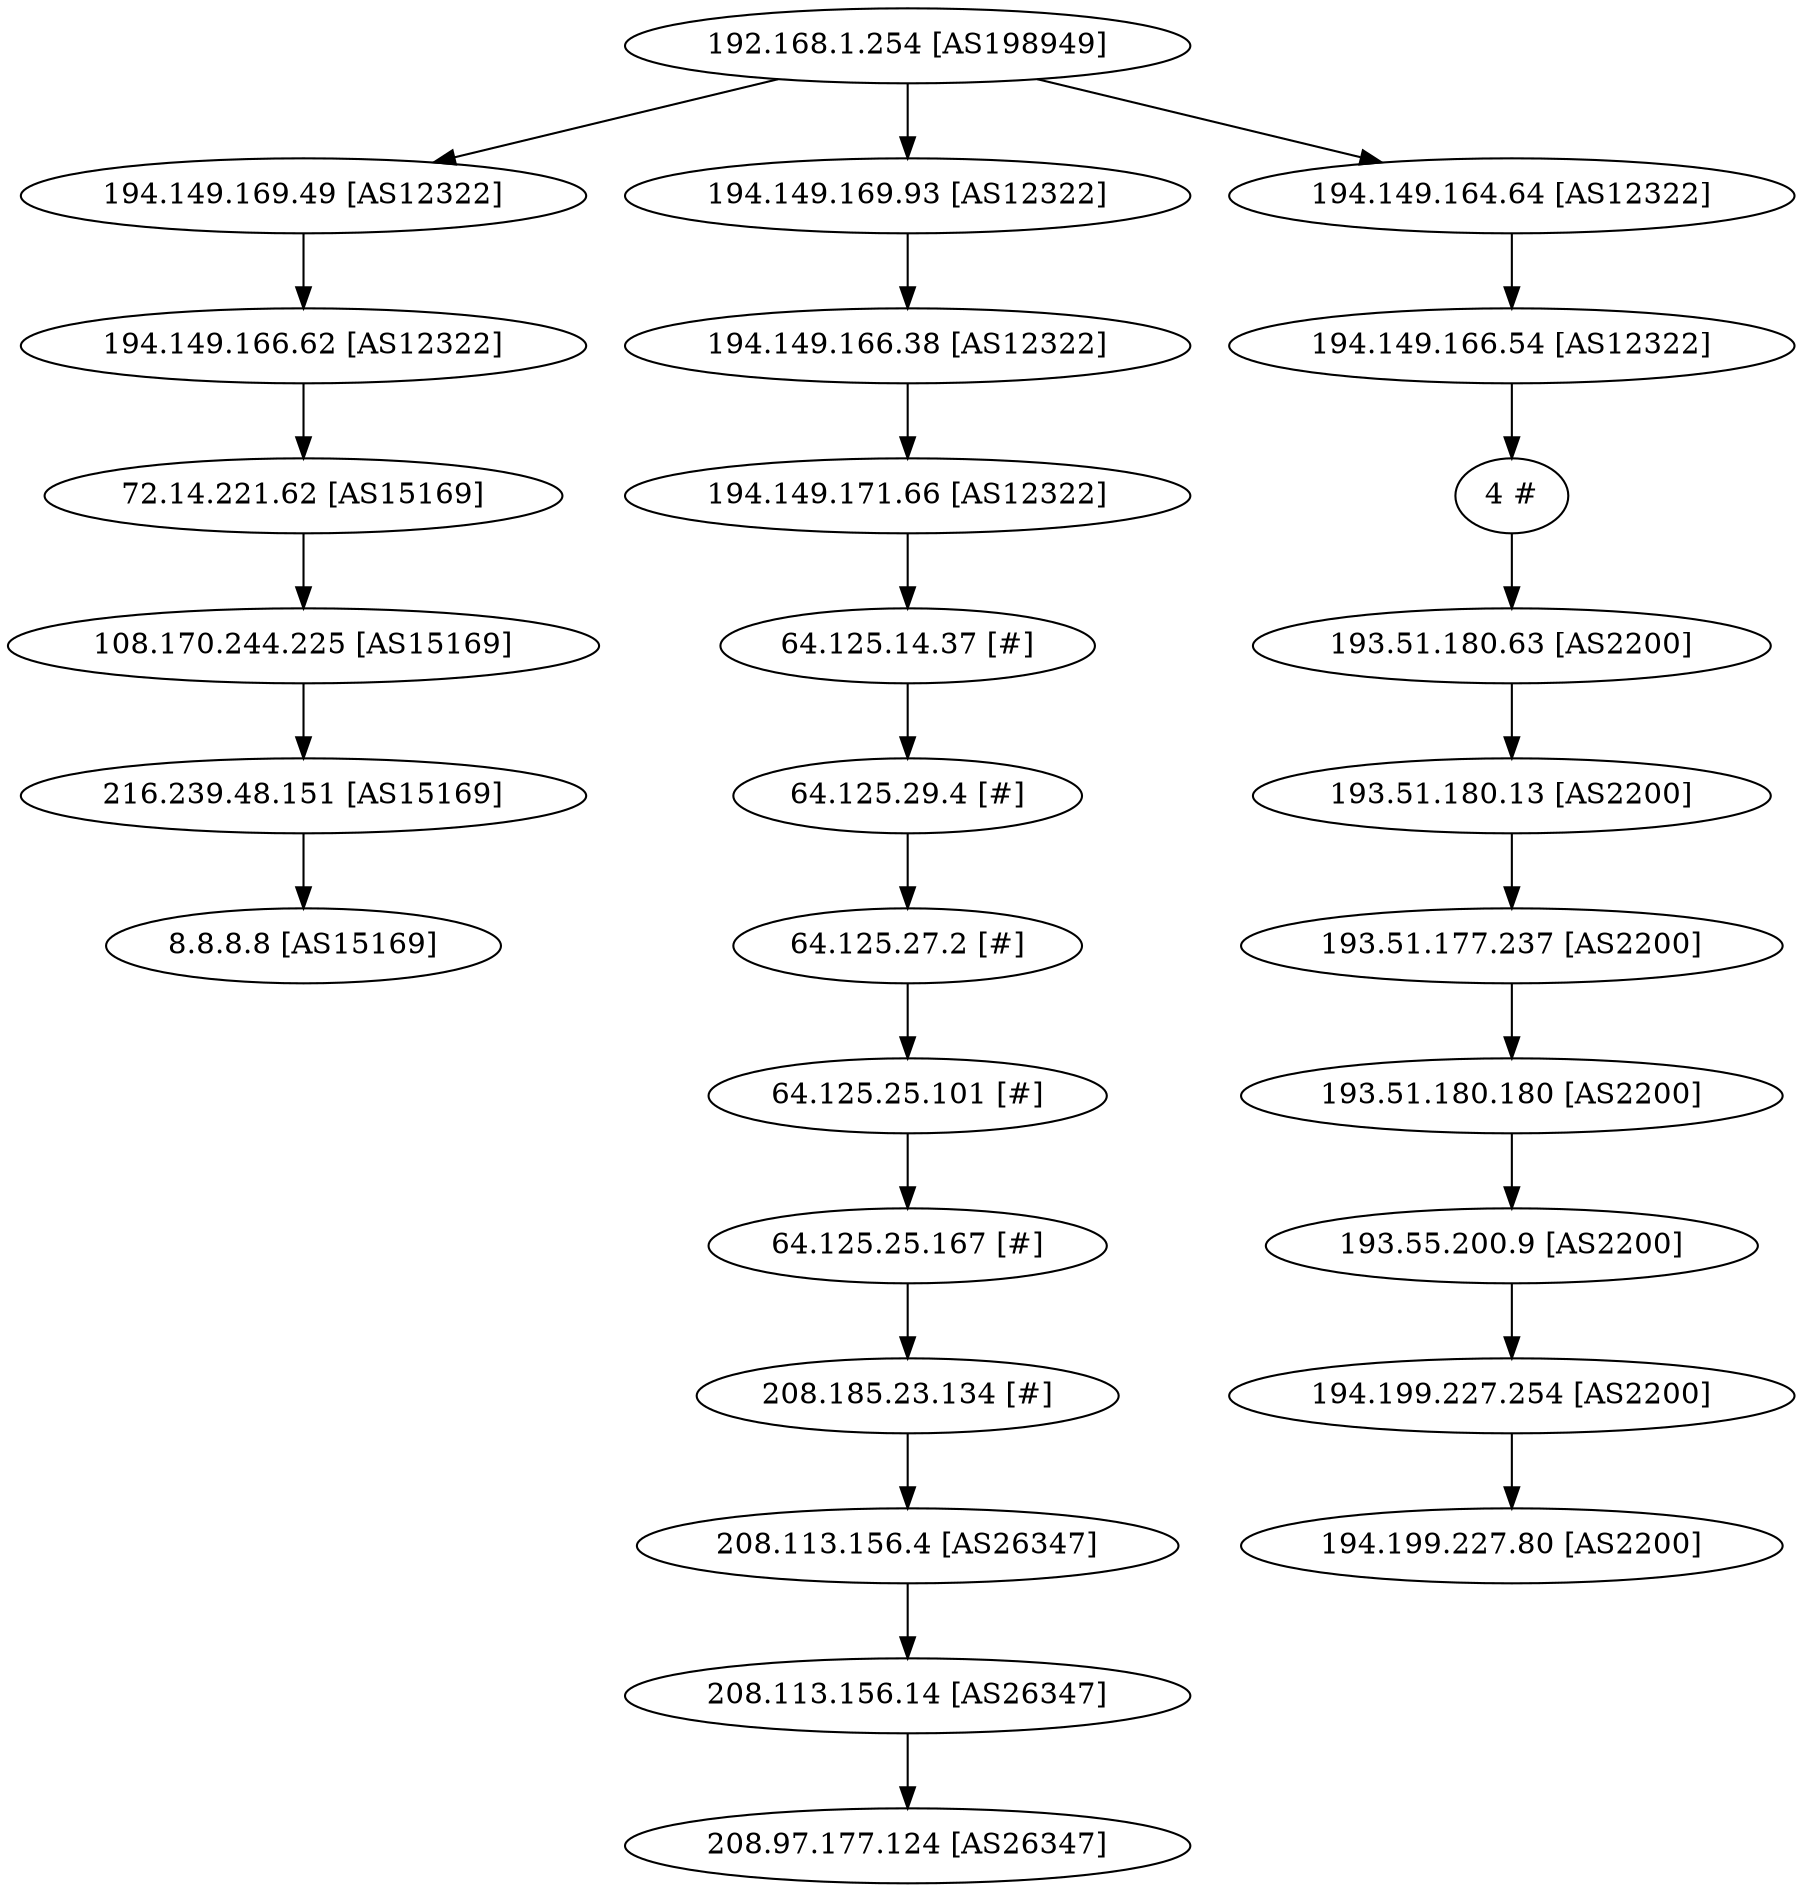 digraph map {

	 "192.168.1.254 [AS198949]" ->
"194.149.169.49 [AS12322]";

	 "194.149.169.49 [AS12322]" ->
"194.149.166.62 [AS12322]";

	 "194.149.166.62 [AS12322]" ->
"72.14.221.62 [AS15169]";

	 "72.14.221.62 [AS15169]" ->
"108.170.244.225 [AS15169]";

	 "108.170.244.225 [AS15169]" ->
"216.239.48.151 [AS15169]";

	 "216.239.48.151 [AS15169]" ->
"8.8.8.8 [AS15169]";


	 "192.168.1.254 [AS198949]" ->
"194.149.169.93 [AS12322]";

	 "194.149.169.93 [AS12322]" ->
"194.149.166.38 [AS12322]";

	 "194.149.166.38 [AS12322]" ->
"194.149.171.66 [AS12322]";

	 "194.149.171.66 [AS12322]" ->
"64.125.14.37 [#]";

	 "64.125.14.37 [#]" ->
"64.125.29.4 [#]";

	 "64.125.29.4 [#]" ->
"64.125.27.2 [#]";

	 "64.125.27.2 [#]" ->
"64.125.25.101 [#]";

	 "64.125.25.101 [#]" ->
"64.125.25.167 [#]";

	 "64.125.25.167 [#]" ->
"208.185.23.134 [#]";

	 "208.185.23.134 [#]" ->
"208.113.156.4 [AS26347]";

	 "208.113.156.4 [AS26347]" ->
"208.113.156.14 [AS26347]";

	 "208.113.156.14 [AS26347]" ->
"208.97.177.124 [AS26347]";


	 "192.168.1.254 [AS198949]" ->
"194.149.164.64 [AS12322]";

	 "194.149.164.64 [AS12322]" ->
"194.149.166.54 [AS12322]";

	 "194.149.166.54 [AS12322]" ->
"4 #";

	 "4 #" ->
"193.51.180.63 [AS2200]";

	 "193.51.180.63 [AS2200]" ->
"193.51.180.13 [AS2200]";

	 "193.51.180.13 [AS2200]" ->
"193.51.177.237 [AS2200]";

	 "193.51.177.237 [AS2200]" ->
"193.51.180.180 [AS2200]";

	 "193.51.180.180 [AS2200]" ->
"193.55.200.9 [AS2200]";

	 "193.55.200.9 [AS2200]" ->
"194.199.227.254 [AS2200]";

	 "194.199.227.254 [AS2200]" ->
"194.199.227.80 [AS2200]";

}
